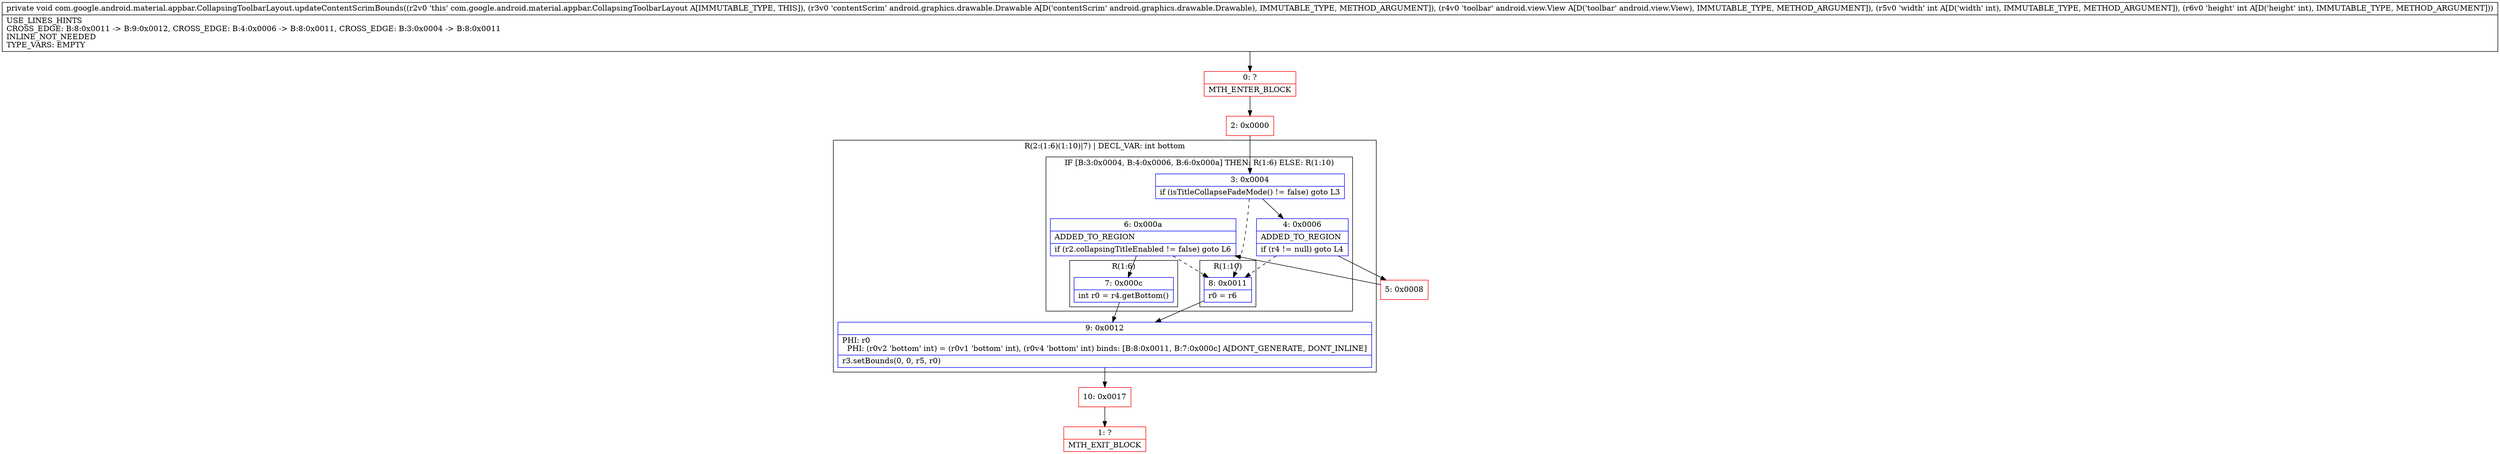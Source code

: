 digraph "CFG forcom.google.android.material.appbar.CollapsingToolbarLayout.updateContentScrimBounds(Landroid\/graphics\/drawable\/Drawable;Landroid\/view\/View;II)V" {
subgraph cluster_Region_279973991 {
label = "R(2:(1:6)(1:10)|7) | DECL_VAR: int bottom\l";
node [shape=record,color=blue];
subgraph cluster_IfRegion_115072415 {
label = "IF [B:3:0x0004, B:4:0x0006, B:6:0x000a] THEN: R(1:6) ELSE: R(1:10)";
node [shape=record,color=blue];
Node_3 [shape=record,label="{3\:\ 0x0004|if (isTitleCollapseFadeMode() != false) goto L3\l}"];
Node_4 [shape=record,label="{4\:\ 0x0006|ADDED_TO_REGION\l|if (r4 != null) goto L4\l}"];
Node_6 [shape=record,label="{6\:\ 0x000a|ADDED_TO_REGION\l|if (r2.collapsingTitleEnabled != false) goto L6\l}"];
subgraph cluster_Region_1124817163 {
label = "R(1:6)";
node [shape=record,color=blue];
Node_7 [shape=record,label="{7\:\ 0x000c|int r0 = r4.getBottom()\l}"];
}
subgraph cluster_Region_925992103 {
label = "R(1:10)";
node [shape=record,color=blue];
Node_8 [shape=record,label="{8\:\ 0x0011|r0 = r6\l}"];
}
}
Node_9 [shape=record,label="{9\:\ 0x0012|PHI: r0 \l  PHI: (r0v2 'bottom' int) = (r0v1 'bottom' int), (r0v4 'bottom' int) binds: [B:8:0x0011, B:7:0x000c] A[DONT_GENERATE, DONT_INLINE]\l|r3.setBounds(0, 0, r5, r0)\l}"];
}
Node_0 [shape=record,color=red,label="{0\:\ ?|MTH_ENTER_BLOCK\l}"];
Node_2 [shape=record,color=red,label="{2\:\ 0x0000}"];
Node_5 [shape=record,color=red,label="{5\:\ 0x0008}"];
Node_10 [shape=record,color=red,label="{10\:\ 0x0017}"];
Node_1 [shape=record,color=red,label="{1\:\ ?|MTH_EXIT_BLOCK\l}"];
MethodNode[shape=record,label="{private void com.google.android.material.appbar.CollapsingToolbarLayout.updateContentScrimBounds((r2v0 'this' com.google.android.material.appbar.CollapsingToolbarLayout A[IMMUTABLE_TYPE, THIS]), (r3v0 'contentScrim' android.graphics.drawable.Drawable A[D('contentScrim' android.graphics.drawable.Drawable), IMMUTABLE_TYPE, METHOD_ARGUMENT]), (r4v0 'toolbar' android.view.View A[D('toolbar' android.view.View), IMMUTABLE_TYPE, METHOD_ARGUMENT]), (r5v0 'width' int A[D('width' int), IMMUTABLE_TYPE, METHOD_ARGUMENT]), (r6v0 'height' int A[D('height' int), IMMUTABLE_TYPE, METHOD_ARGUMENT]))  | USE_LINES_HINTS\lCROSS_EDGE: B:8:0x0011 \-\> B:9:0x0012, CROSS_EDGE: B:4:0x0006 \-\> B:8:0x0011, CROSS_EDGE: B:3:0x0004 \-\> B:8:0x0011\lINLINE_NOT_NEEDED\lTYPE_VARS: EMPTY\l}"];
MethodNode -> Node_0;Node_3 -> Node_4;
Node_3 -> Node_8[style=dashed];
Node_4 -> Node_5;
Node_4 -> Node_8[style=dashed];
Node_6 -> Node_7;
Node_6 -> Node_8[style=dashed];
Node_7 -> Node_9;
Node_8 -> Node_9;
Node_9 -> Node_10;
Node_0 -> Node_2;
Node_2 -> Node_3;
Node_5 -> Node_6;
Node_10 -> Node_1;
}

